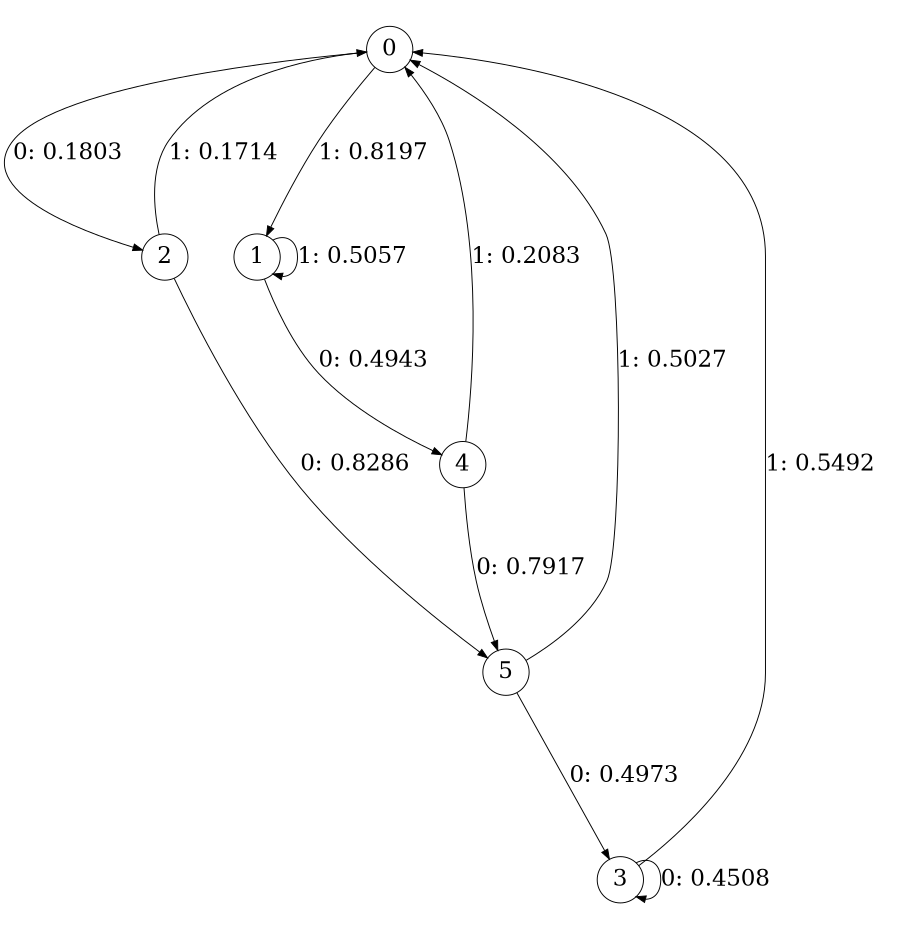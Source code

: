 digraph "ch12randomL3" {
size = "6,8.5";
ratio = "fill";
node [shape = circle];
node [fontsize = 24];
edge [fontsize = 24];
0 -> 2 [label = "0: 0.1803   "];
0 -> 1 [label = "1: 0.8197   "];
1 -> 4 [label = "0: 0.4943   "];
1 -> 1 [label = "1: 0.5057   "];
2 -> 5 [label = "0: 0.8286   "];
2 -> 0 [label = "1: 0.1714   "];
3 -> 3 [label = "0: 0.4508   "];
3 -> 0 [label = "1: 0.5492   "];
4 -> 5 [label = "0: 0.7917   "];
4 -> 0 [label = "1: 0.2083   "];
5 -> 3 [label = "0: 0.4973   "];
5 -> 0 [label = "1: 0.5027   "];
}